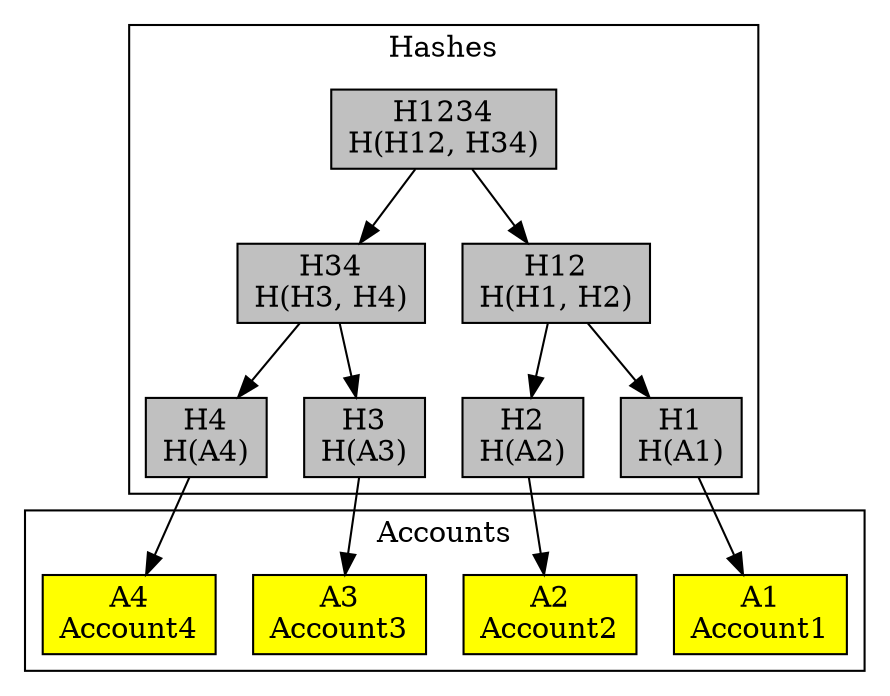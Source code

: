 digraph {
    h21 -> a1;
    h22 -> a2;
    h23 -> a3;
    h24 -> a4;

    h11 -> h21;
    h11 -> h22;
    h12 -> h23;
    h12 -> h24;

    root -> h11;
    root -> h12;
    
    splines=line;

    subgraph cluster_account {
            label="Accounts"
            a1; a2; a3; a4
    }

    subgraph cluster_nodes {
            label="Hashes"
            h21; h22; h23; h24;
            h11; h12;
            root
    }

    a1[ style=filled fillcolor=yellow shape=rectangle label="A1\nAccount1" ];
    a2[ style=filled fillcolor=yellow shape=rectangle label="A2\nAccount2" ];
    a3[ style=filled fillcolor=yellow shape=rectangle label="A3\nAccount3"];
    a4[ style=filled fillcolor=yellow shape=rectangle label="A4\nAccount4"];

    h21 [style=filled fillcolor=grey shape=rectangle label="H1\nH(A1)"];
    h22 [style=filled fillcolor=grey shape=rectangle label="H2\nH(A2)"];
    h23 [style=filled fillcolor=grey shape=rectangle label="H3\nH(A3)"];
    h24 [style=filled fillcolor=grey shape=rectangle label="H4\nH(A4)"];

    h11 [ style=filled fillcolor=grey shape=rectangle label="H12\nH(H1, H2)"];
    h12 [ style=filled fillcolor=grey shape=rectangle label="H34\nH(H3, H4)"];
    root [ style=filled fillcolor=grey shape=rectangle label="H1234\nH(H12, H34)"];
    
    node [shape=rectangle];
}
